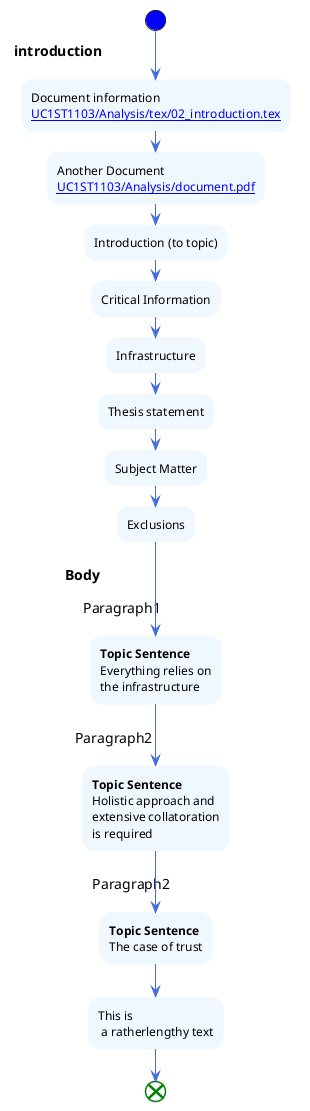 @startuml Studio_1_Activity_Diagram

skinparam ActivityFontColor automatic
skinparam ActivityBackgroundColor #AliceBlue
skinparam ActivityBorderColor #transparent
skinparam ActivityStartColor #Blue
skinparam ActivityEndColor #Green
skinparam PartitionBorderColor #white
skinparam ArrowColor #RoyalBlue

start

partition **introduction** {
    :Document information
    [[UC1ST1103/Analysis/tex/02_introduction.tex]];
    :Another Document
    [[UC1ST1103/Analysis/document.pdf]];
    :Introduction (to topic);
    :Critical Information;
    :Infrastructure;
    :Thesis statement;
    :Subject Matter;
    :Exclusions;
}

partition **Body** {
    partition Paragraph1 {
        :**Topic Sentence**
        Everything relies on
        the infrastructure;

    }
    
    partition Paragraph2 {
        :**Topic Sentence**
        Holistic approach and
        extensive collatoration
        is required;
    }
    
    partition Paragraph2 {
        :**Topic Sentence**
        The case of trust;
    }
    
    :This is
     a ratherlengthy text;
}

end

@enduml

@startuml Test_Studio_1_Activity_Diagram

skinparam ActivityFontColor automatic
skinparam ActivityBackgroundColor #AliceBlue
skinparam ActivityBorderColor #transparent
skinparam ActivityStartColor #Blue
skinparam ActivityEndColor #Green
skinparam PartitionBorderColor #white
skinparam ArrowColor #RoyalBlue

start

:**Topic Sentence** Everything relies on the infrastructure;

    
:This is a ratherlengthy text;


end

@enduml


@startuml test

entity "TEST" as test {
    Test1
    Test2
}

@enduml